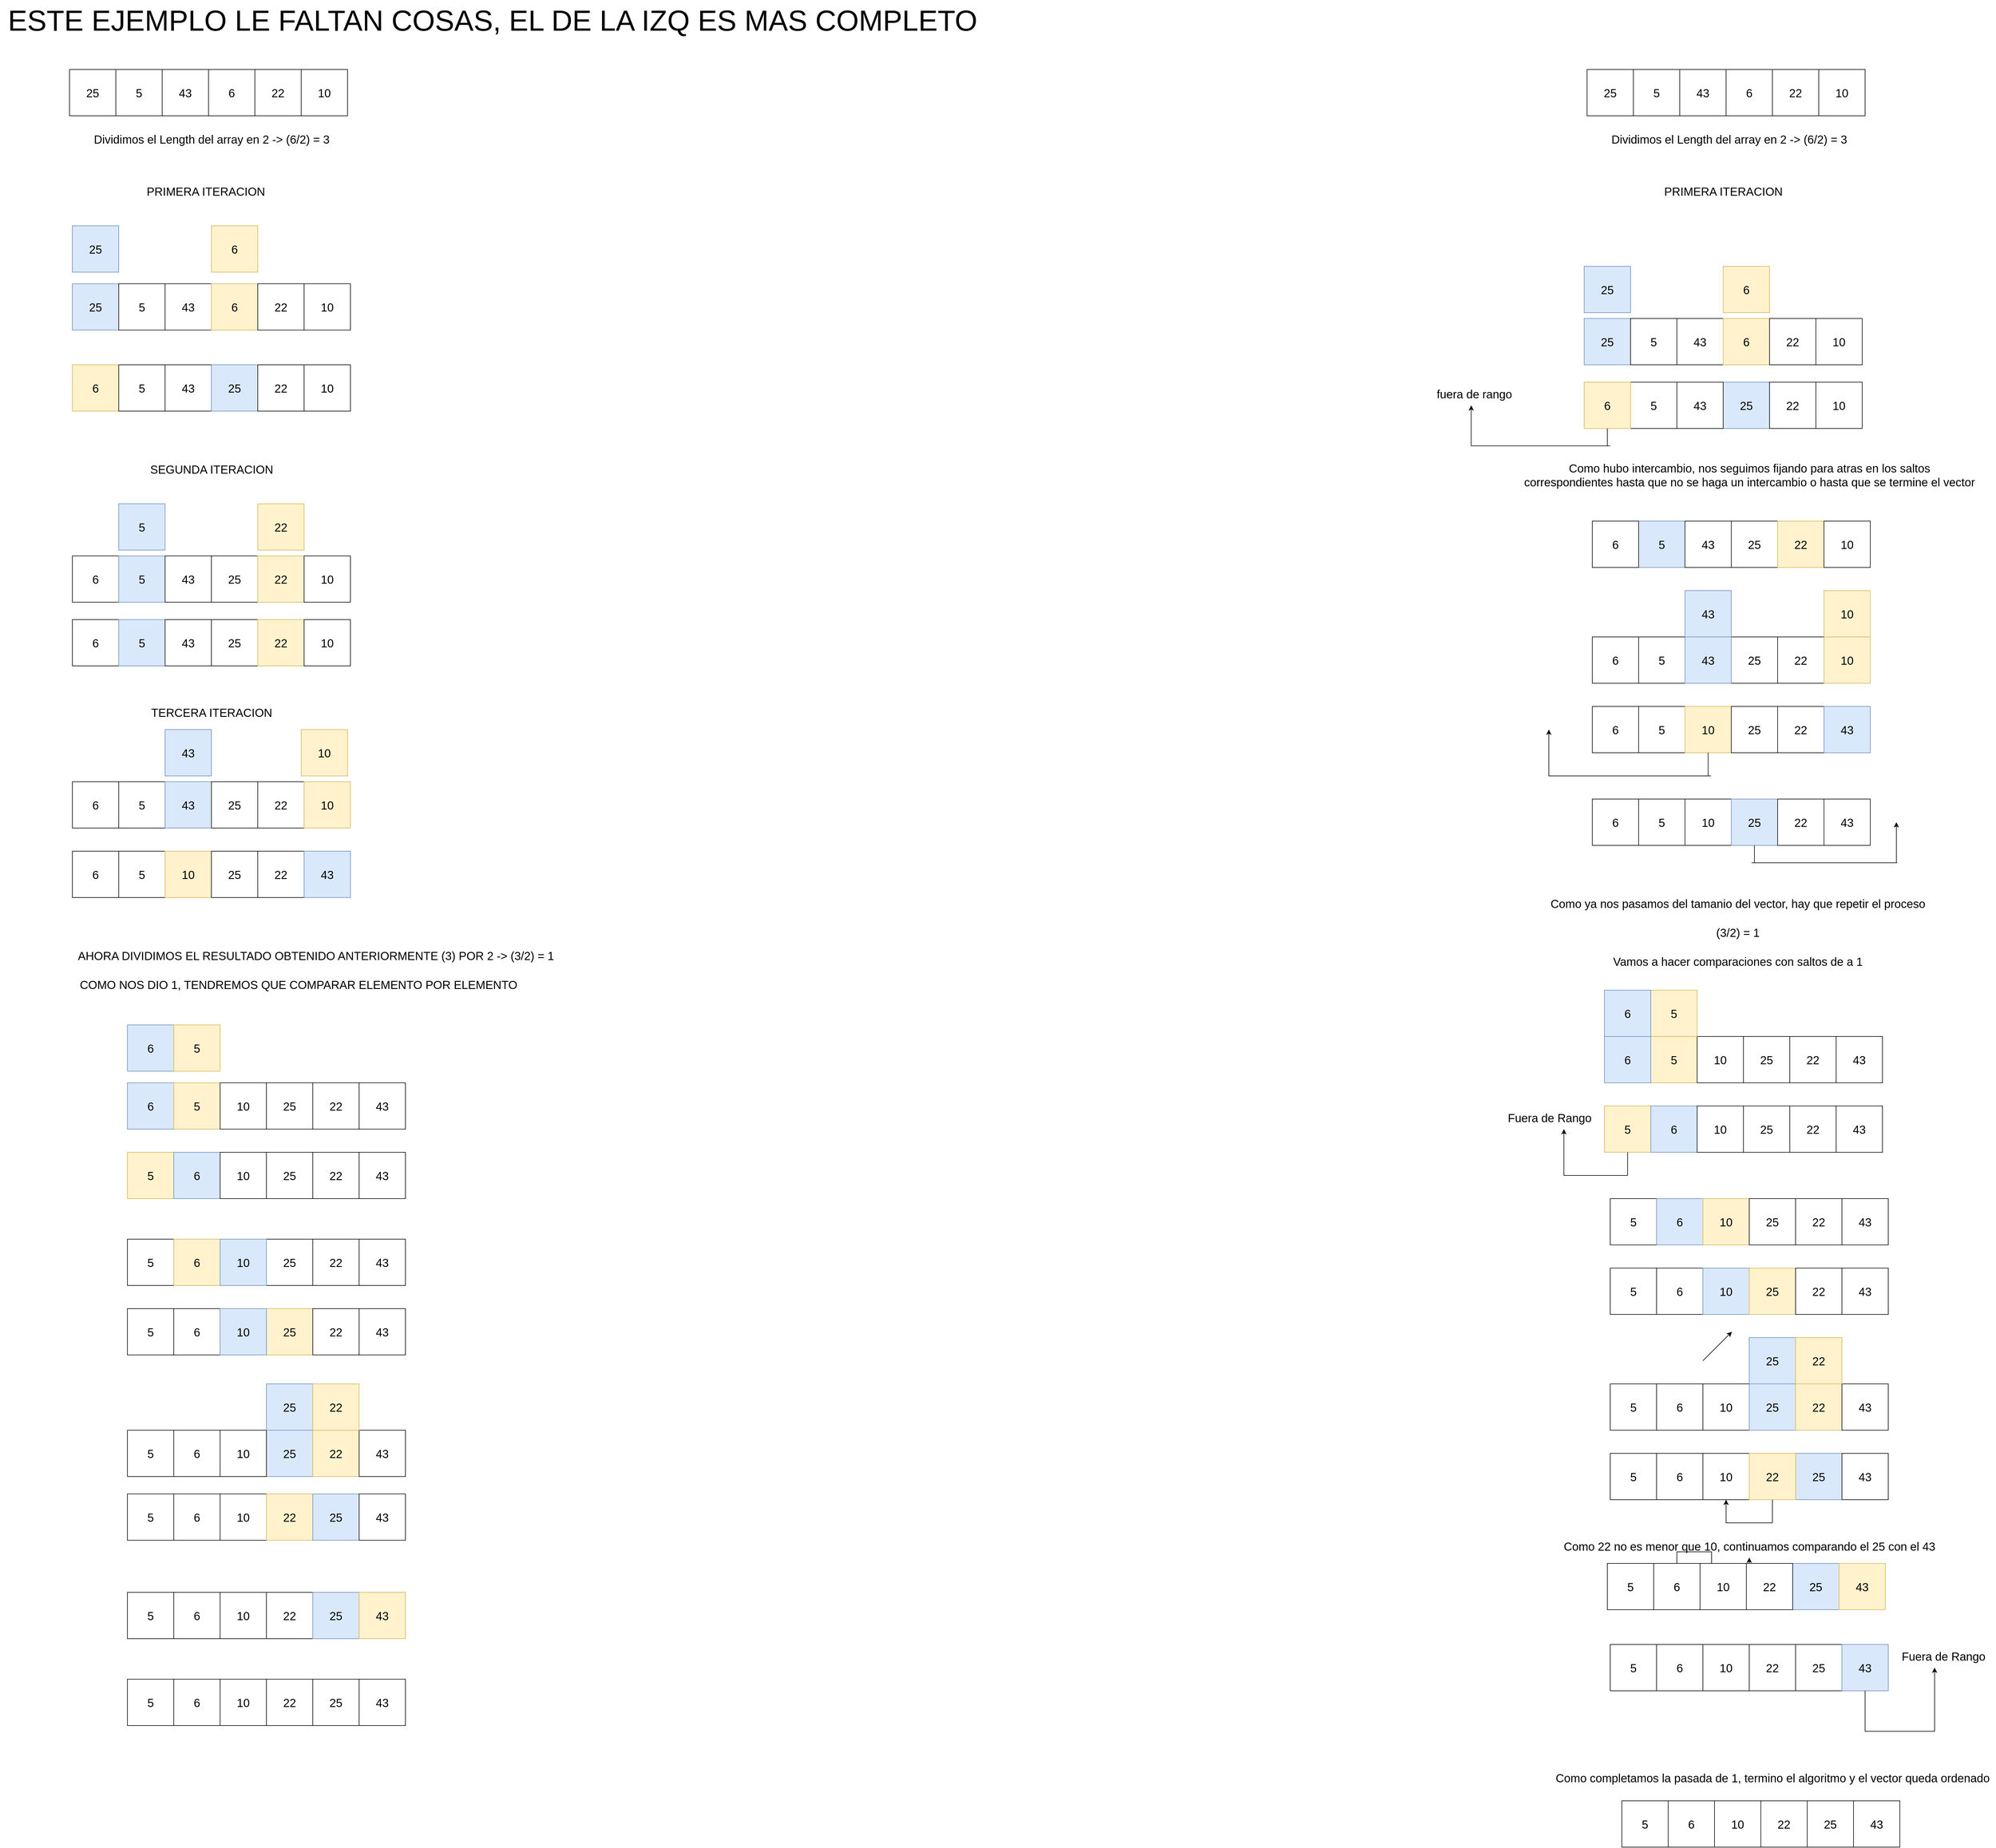 <mxfile version="20.3.0" type="device"><diagram id="vqXP52reYt4m45vTXJOj" name="Page-1"><mxGraphModel dx="6529" dy="3428" grid="1" gridSize="10" guides="1" tooltips="1" connect="1" arrows="1" fold="1" page="1" pageScale="1" pageWidth="4681" pageHeight="3300" math="0" shadow="0"><root><mxCell id="0"/><mxCell id="1" parent="0"/><mxCell id="ygh57OtqPalNeILyTKzs-2" value="&lt;font style=&quot;font-size: 20px;&quot;&gt;25&lt;/font&gt;" style="whiteSpace=wrap;html=1;aspect=fixed;" vertex="1" parent="1"><mxGeometry x="20" y="170" width="80" height="80" as="geometry"/></mxCell><mxCell id="ygh57OtqPalNeILyTKzs-3" value="&lt;font style=&quot;font-size: 20px;&quot;&gt;5&lt;/font&gt;" style="whiteSpace=wrap;html=1;aspect=fixed;" vertex="1" parent="1"><mxGeometry x="100" y="170" width="80" height="80" as="geometry"/></mxCell><mxCell id="ygh57OtqPalNeILyTKzs-4" value="&lt;font style=&quot;font-size: 20px;&quot;&gt;43&lt;/font&gt;" style="whiteSpace=wrap;html=1;aspect=fixed;" vertex="1" parent="1"><mxGeometry x="180" y="170" width="80" height="80" as="geometry"/></mxCell><mxCell id="ygh57OtqPalNeILyTKzs-5" value="&lt;font style=&quot;font-size: 20px;&quot;&gt;6&lt;/font&gt;" style="whiteSpace=wrap;html=1;aspect=fixed;" vertex="1" parent="1"><mxGeometry x="260" y="170" width="80" height="80" as="geometry"/></mxCell><mxCell id="ygh57OtqPalNeILyTKzs-6" value="&lt;font style=&quot;font-size: 20px;&quot;&gt;22&lt;/font&gt;" style="whiteSpace=wrap;html=1;aspect=fixed;" vertex="1" parent="1"><mxGeometry x="340" y="170" width="80" height="80" as="geometry"/></mxCell><mxCell id="ygh57OtqPalNeILyTKzs-7" value="&lt;font style=&quot;font-size: 20px;&quot;&gt;10&lt;/font&gt;" style="whiteSpace=wrap;html=1;aspect=fixed;" vertex="1" parent="1"><mxGeometry x="420" y="170" width="80" height="80" as="geometry"/></mxCell><mxCell id="ygh57OtqPalNeILyTKzs-8" value="Dividimos el Length del array en 2 -&amp;gt; (6/2) = 3" style="text;html=1;resizable=0;autosize=1;align=center;verticalAlign=middle;points=[];fillColor=none;strokeColor=none;rounded=0;fontSize=20;" vertex="1" parent="1"><mxGeometry x="50" y="270" width="430" height="40" as="geometry"/></mxCell><mxCell id="ygh57OtqPalNeILyTKzs-25" value="&lt;font style=&quot;font-size: 20px;&quot;&gt;25&lt;/font&gt;" style="whiteSpace=wrap;html=1;aspect=fixed;fillColor=#dae8fc;strokeColor=#6c8ebf;" vertex="1" parent="1"><mxGeometry x="25" y="540" width="80" height="80" as="geometry"/></mxCell><mxCell id="ygh57OtqPalNeILyTKzs-26" value="&lt;font style=&quot;font-size: 20px;&quot;&gt;5&lt;/font&gt;" style="whiteSpace=wrap;html=1;aspect=fixed;" vertex="1" parent="1"><mxGeometry x="105" y="540" width="80" height="80" as="geometry"/></mxCell><mxCell id="ygh57OtqPalNeILyTKzs-27" value="&lt;font style=&quot;font-size: 20px;&quot;&gt;43&lt;/font&gt;" style="whiteSpace=wrap;html=1;aspect=fixed;" vertex="1" parent="1"><mxGeometry x="185" y="540" width="80" height="80" as="geometry"/></mxCell><mxCell id="ygh57OtqPalNeILyTKzs-28" value="&lt;font style=&quot;font-size: 20px;&quot;&gt;6&lt;/font&gt;" style="whiteSpace=wrap;html=1;aspect=fixed;fillColor=#fff2cc;strokeColor=#d6b656;" vertex="1" parent="1"><mxGeometry x="265" y="540" width="80" height="80" as="geometry"/></mxCell><mxCell id="ygh57OtqPalNeILyTKzs-29" value="&lt;font style=&quot;font-size: 20px;&quot;&gt;22&lt;/font&gt;" style="whiteSpace=wrap;html=1;aspect=fixed;" vertex="1" parent="1"><mxGeometry x="345" y="540" width="80" height="80" as="geometry"/></mxCell><mxCell id="ygh57OtqPalNeILyTKzs-30" value="&lt;font style=&quot;font-size: 20px;&quot;&gt;10&lt;/font&gt;" style="whiteSpace=wrap;html=1;aspect=fixed;" vertex="1" parent="1"><mxGeometry x="425" y="540" width="80" height="80" as="geometry"/></mxCell><mxCell id="ygh57OtqPalNeILyTKzs-31" value="&lt;font style=&quot;font-size: 20px;&quot;&gt;25&lt;/font&gt;" style="whiteSpace=wrap;html=1;aspect=fixed;fillColor=#dae8fc;strokeColor=#6c8ebf;" vertex="1" parent="1"><mxGeometry x="25" y="440" width="80" height="80" as="geometry"/></mxCell><mxCell id="ygh57OtqPalNeILyTKzs-32" value="&lt;font style=&quot;font-size: 20px;&quot;&gt;6&lt;/font&gt;" style="whiteSpace=wrap;html=1;aspect=fixed;fillColor=#fff2cc;strokeColor=#d6b656;" vertex="1" parent="1"><mxGeometry x="265" y="440" width="80" height="80" as="geometry"/></mxCell><mxCell id="ygh57OtqPalNeILyTKzs-33" value="&lt;font style=&quot;font-size: 20px;&quot;&gt;6&lt;/font&gt;" style="whiteSpace=wrap;html=1;aspect=fixed;fillColor=#fff2cc;strokeColor=#d6b656;" vertex="1" parent="1"><mxGeometry x="25" y="680" width="80" height="80" as="geometry"/></mxCell><mxCell id="ygh57OtqPalNeILyTKzs-34" value="&lt;font style=&quot;font-size: 20px;&quot;&gt;5&lt;/font&gt;" style="whiteSpace=wrap;html=1;aspect=fixed;" vertex="1" parent="1"><mxGeometry x="105" y="680" width="80" height="80" as="geometry"/></mxCell><mxCell id="ygh57OtqPalNeILyTKzs-35" value="&lt;font style=&quot;font-size: 20px;&quot;&gt;43&lt;/font&gt;" style="whiteSpace=wrap;html=1;aspect=fixed;" vertex="1" parent="1"><mxGeometry x="185" y="680" width="80" height="80" as="geometry"/></mxCell><mxCell id="ygh57OtqPalNeILyTKzs-36" value="&lt;font style=&quot;font-size: 20px;&quot;&gt;25&lt;/font&gt;" style="whiteSpace=wrap;html=1;aspect=fixed;fillColor=#dae8fc;strokeColor=#6c8ebf;" vertex="1" parent="1"><mxGeometry x="265" y="680" width="80" height="80" as="geometry"/></mxCell><mxCell id="ygh57OtqPalNeILyTKzs-37" value="&lt;font style=&quot;font-size: 20px;&quot;&gt;22&lt;/font&gt;" style="whiteSpace=wrap;html=1;aspect=fixed;" vertex="1" parent="1"><mxGeometry x="345" y="680" width="80" height="80" as="geometry"/></mxCell><mxCell id="ygh57OtqPalNeILyTKzs-38" value="&lt;font style=&quot;font-size: 20px;&quot;&gt;10&lt;/font&gt;" style="whiteSpace=wrap;html=1;aspect=fixed;" vertex="1" parent="1"><mxGeometry x="425" y="680" width="80" height="80" as="geometry"/></mxCell><mxCell id="ygh57OtqPalNeILyTKzs-39" value="PRIMERA ITERACION" style="text;html=1;resizable=0;autosize=1;align=center;verticalAlign=middle;points=[];fillColor=none;strokeColor=none;rounded=0;fontSize=20;" vertex="1" parent="1"><mxGeometry x="140" y="360" width="230" height="40" as="geometry"/></mxCell><mxCell id="ygh57OtqPalNeILyTKzs-46" value="&lt;font style=&quot;font-size: 20px;&quot;&gt;6&lt;/font&gt;" style="whiteSpace=wrap;html=1;aspect=fixed;" vertex="1" parent="1"><mxGeometry x="25" y="1010" width="80" height="80" as="geometry"/></mxCell><mxCell id="ygh57OtqPalNeILyTKzs-47" value="&lt;font style=&quot;font-size: 20px;&quot;&gt;5&lt;/font&gt;" style="whiteSpace=wrap;html=1;aspect=fixed;fillColor=#dae8fc;strokeColor=#6c8ebf;" vertex="1" parent="1"><mxGeometry x="105" y="1010" width="80" height="80" as="geometry"/></mxCell><mxCell id="ygh57OtqPalNeILyTKzs-48" value="&lt;font style=&quot;font-size: 20px;&quot;&gt;43&lt;/font&gt;" style="whiteSpace=wrap;html=1;aspect=fixed;" vertex="1" parent="1"><mxGeometry x="185" y="1010" width="80" height="80" as="geometry"/></mxCell><mxCell id="ygh57OtqPalNeILyTKzs-49" value="&lt;font style=&quot;font-size: 20px;&quot;&gt;25&lt;/font&gt;" style="whiteSpace=wrap;html=1;aspect=fixed;" vertex="1" parent="1"><mxGeometry x="265" y="1010" width="80" height="80" as="geometry"/></mxCell><mxCell id="ygh57OtqPalNeILyTKzs-50" value="&lt;font style=&quot;font-size: 20px;&quot;&gt;22&lt;/font&gt;" style="whiteSpace=wrap;html=1;aspect=fixed;fillColor=#fff2cc;strokeColor=#d6b656;" vertex="1" parent="1"><mxGeometry x="345" y="1010" width="80" height="80" as="geometry"/></mxCell><mxCell id="ygh57OtqPalNeILyTKzs-51" value="&lt;font style=&quot;font-size: 20px;&quot;&gt;10&lt;/font&gt;" style="whiteSpace=wrap;html=1;aspect=fixed;" vertex="1" parent="1"><mxGeometry x="425" y="1010" width="80" height="80" as="geometry"/></mxCell><mxCell id="ygh57OtqPalNeILyTKzs-52" value="&lt;font style=&quot;font-size: 20px;&quot;&gt;5&lt;/font&gt;" style="whiteSpace=wrap;html=1;aspect=fixed;fillColor=#dae8fc;strokeColor=#6c8ebf;" vertex="1" parent="1"><mxGeometry x="105" y="920" width="80" height="80" as="geometry"/></mxCell><mxCell id="ygh57OtqPalNeILyTKzs-53" value="&lt;font style=&quot;font-size: 20px;&quot;&gt;22&lt;/font&gt;" style="whiteSpace=wrap;html=1;aspect=fixed;fillColor=#fff2cc;strokeColor=#d6b656;" vertex="1" parent="1"><mxGeometry x="345" y="920" width="80" height="80" as="geometry"/></mxCell><mxCell id="ygh57OtqPalNeILyTKzs-54" value="&lt;font style=&quot;font-size: 20px;&quot;&gt;6&lt;/font&gt;" style="whiteSpace=wrap;html=1;aspect=fixed;" vertex="1" parent="1"><mxGeometry x="25" y="1120" width="80" height="80" as="geometry"/></mxCell><mxCell id="ygh57OtqPalNeILyTKzs-55" value="&lt;font style=&quot;font-size: 20px;&quot;&gt;5&lt;/font&gt;" style="whiteSpace=wrap;html=1;aspect=fixed;fillColor=#dae8fc;strokeColor=#6c8ebf;" vertex="1" parent="1"><mxGeometry x="105" y="1120" width="80" height="80" as="geometry"/></mxCell><mxCell id="ygh57OtqPalNeILyTKzs-56" value="&lt;font style=&quot;font-size: 20px;&quot;&gt;43&lt;/font&gt;" style="whiteSpace=wrap;html=1;aspect=fixed;" vertex="1" parent="1"><mxGeometry x="185" y="1120" width="80" height="80" as="geometry"/></mxCell><mxCell id="ygh57OtqPalNeILyTKzs-57" value="&lt;font style=&quot;font-size: 20px;&quot;&gt;25&lt;/font&gt;" style="whiteSpace=wrap;html=1;aspect=fixed;" vertex="1" parent="1"><mxGeometry x="265" y="1120" width="80" height="80" as="geometry"/></mxCell><mxCell id="ygh57OtqPalNeILyTKzs-58" value="&lt;font style=&quot;font-size: 20px;&quot;&gt;22&lt;/font&gt;" style="whiteSpace=wrap;html=1;aspect=fixed;fillColor=#fff2cc;strokeColor=#d6b656;" vertex="1" parent="1"><mxGeometry x="345" y="1120" width="80" height="80" as="geometry"/></mxCell><mxCell id="ygh57OtqPalNeILyTKzs-59" value="&lt;font style=&quot;font-size: 20px;&quot;&gt;10&lt;/font&gt;" style="whiteSpace=wrap;html=1;aspect=fixed;" vertex="1" parent="1"><mxGeometry x="425" y="1120" width="80" height="80" as="geometry"/></mxCell><mxCell id="ygh57OtqPalNeILyTKzs-60" value="SEGUNDA ITERACION" style="text;html=1;resizable=0;autosize=1;align=center;verticalAlign=middle;points=[];fillColor=none;strokeColor=none;rounded=0;fontSize=20;" vertex="1" parent="1"><mxGeometry x="145" y="840" width="240" height="40" as="geometry"/></mxCell><mxCell id="ygh57OtqPalNeILyTKzs-61" value="&lt;font style=&quot;font-size: 20px;&quot;&gt;6&lt;/font&gt;" style="whiteSpace=wrap;html=1;aspect=fixed;" vertex="1" parent="1"><mxGeometry x="25" y="1400" width="80" height="80" as="geometry"/></mxCell><mxCell id="ygh57OtqPalNeILyTKzs-62" value="&lt;font style=&quot;font-size: 20px;&quot;&gt;5&lt;/font&gt;" style="whiteSpace=wrap;html=1;aspect=fixed;" vertex="1" parent="1"><mxGeometry x="105" y="1400" width="80" height="80" as="geometry"/></mxCell><mxCell id="ygh57OtqPalNeILyTKzs-63" value="&lt;font style=&quot;font-size: 20px;&quot;&gt;43&lt;/font&gt;" style="whiteSpace=wrap;html=1;aspect=fixed;fillColor=#dae8fc;strokeColor=#6c8ebf;" vertex="1" parent="1"><mxGeometry x="185" y="1400" width="80" height="80" as="geometry"/></mxCell><mxCell id="ygh57OtqPalNeILyTKzs-64" value="&lt;font style=&quot;font-size: 20px;&quot;&gt;25&lt;/font&gt;" style="whiteSpace=wrap;html=1;aspect=fixed;" vertex="1" parent="1"><mxGeometry x="265" y="1400" width="80" height="80" as="geometry"/></mxCell><mxCell id="ygh57OtqPalNeILyTKzs-65" value="&lt;font style=&quot;font-size: 20px;&quot;&gt;22&lt;/font&gt;" style="whiteSpace=wrap;html=1;aspect=fixed;" vertex="1" parent="1"><mxGeometry x="345" y="1400" width="80" height="80" as="geometry"/></mxCell><mxCell id="ygh57OtqPalNeILyTKzs-66" value="&lt;font style=&quot;font-size: 20px;&quot;&gt;10&lt;/font&gt;" style="whiteSpace=wrap;html=1;aspect=fixed;fillColor=#fff2cc;strokeColor=#d6b656;" vertex="1" parent="1"><mxGeometry x="425" y="1400" width="80" height="80" as="geometry"/></mxCell><mxCell id="ygh57OtqPalNeILyTKzs-67" value="TERCERA ITERACION" style="text;html=1;resizable=0;autosize=1;align=center;verticalAlign=middle;points=[];fillColor=none;strokeColor=none;rounded=0;fontSize=20;" vertex="1" parent="1"><mxGeometry x="150" y="1260" width="230" height="40" as="geometry"/></mxCell><mxCell id="ygh57OtqPalNeILyTKzs-68" value="&lt;font style=&quot;font-size: 20px;&quot;&gt;43&lt;/font&gt;" style="whiteSpace=wrap;html=1;aspect=fixed;fillColor=#dae8fc;strokeColor=#6c8ebf;" vertex="1" parent="1"><mxGeometry x="185" y="1310" width="80" height="80" as="geometry"/></mxCell><mxCell id="ygh57OtqPalNeILyTKzs-70" value="&lt;font style=&quot;font-size: 20px;&quot;&gt;10&lt;/font&gt;" style="whiteSpace=wrap;html=1;aspect=fixed;fillColor=#fff2cc;strokeColor=#d6b656;" vertex="1" parent="1"><mxGeometry x="420" y="1310" width="80" height="80" as="geometry"/></mxCell><mxCell id="ygh57OtqPalNeILyTKzs-71" value="&lt;font style=&quot;font-size: 20px;&quot;&gt;6&lt;/font&gt;" style="whiteSpace=wrap;html=1;aspect=fixed;" vertex="1" parent="1"><mxGeometry x="25" y="1520" width="80" height="80" as="geometry"/></mxCell><mxCell id="ygh57OtqPalNeILyTKzs-72" value="&lt;font style=&quot;font-size: 20px;&quot;&gt;5&lt;/font&gt;" style="whiteSpace=wrap;html=1;aspect=fixed;" vertex="1" parent="1"><mxGeometry x="105" y="1520" width="80" height="80" as="geometry"/></mxCell><mxCell id="ygh57OtqPalNeILyTKzs-73" value="&lt;font style=&quot;font-size: 20px;&quot;&gt;10&lt;/font&gt;" style="whiteSpace=wrap;html=1;aspect=fixed;fillColor=#fff2cc;strokeColor=#d6b656;" vertex="1" parent="1"><mxGeometry x="185" y="1520" width="80" height="80" as="geometry"/></mxCell><mxCell id="ygh57OtqPalNeILyTKzs-74" value="&lt;font style=&quot;font-size: 20px;&quot;&gt;25&lt;/font&gt;" style="whiteSpace=wrap;html=1;aspect=fixed;" vertex="1" parent="1"><mxGeometry x="265" y="1520" width="80" height="80" as="geometry"/></mxCell><mxCell id="ygh57OtqPalNeILyTKzs-75" value="&lt;font style=&quot;font-size: 20px;&quot;&gt;22&lt;/font&gt;" style="whiteSpace=wrap;html=1;aspect=fixed;" vertex="1" parent="1"><mxGeometry x="345" y="1520" width="80" height="80" as="geometry"/></mxCell><mxCell id="ygh57OtqPalNeILyTKzs-76" value="&lt;font style=&quot;font-size: 20px;&quot;&gt;43&lt;/font&gt;" style="whiteSpace=wrap;html=1;aspect=fixed;fillColor=#dae8fc;strokeColor=#6c8ebf;" vertex="1" parent="1"><mxGeometry x="425" y="1520" width="80" height="80" as="geometry"/></mxCell><mxCell id="ygh57OtqPalNeILyTKzs-92" value="AHORA DIVIDIMOS EL RESULTADO OBTENIDO ANTERIORMENTE (3) POR 2 -&amp;gt; (3/2) = 1" style="text;html=1;resizable=0;autosize=1;align=center;verticalAlign=middle;points=[];fillColor=none;strokeColor=none;rounded=0;fontSize=20;" vertex="1" parent="1"><mxGeometry x="20" y="1680" width="850" height="40" as="geometry"/></mxCell><mxCell id="ygh57OtqPalNeILyTKzs-93" value="&lt;font style=&quot;font-size: 20px;&quot;&gt;6&lt;/font&gt;" style="whiteSpace=wrap;html=1;aspect=fixed;fillColor=#dae8fc;strokeColor=#6c8ebf;" vertex="1" parent="1"><mxGeometry x="120" y="1920" width="80" height="80" as="geometry"/></mxCell><mxCell id="ygh57OtqPalNeILyTKzs-94" value="&lt;font style=&quot;font-size: 20px;&quot;&gt;5&lt;/font&gt;" style="whiteSpace=wrap;html=1;aspect=fixed;fillColor=#fff2cc;strokeColor=#d6b656;" vertex="1" parent="1"><mxGeometry x="200" y="1920" width="80" height="80" as="geometry"/></mxCell><mxCell id="ygh57OtqPalNeILyTKzs-95" value="&lt;font style=&quot;font-size: 20px;&quot;&gt;10&lt;/font&gt;" style="whiteSpace=wrap;html=1;aspect=fixed;" vertex="1" parent="1"><mxGeometry x="280" y="1920" width="80" height="80" as="geometry"/></mxCell><mxCell id="ygh57OtqPalNeILyTKzs-96" value="&lt;font style=&quot;font-size: 20px;&quot;&gt;25&lt;/font&gt;" style="whiteSpace=wrap;html=1;aspect=fixed;" vertex="1" parent="1"><mxGeometry x="360" y="1920" width="80" height="80" as="geometry"/></mxCell><mxCell id="ygh57OtqPalNeILyTKzs-97" value="&lt;font style=&quot;font-size: 20px;&quot;&gt;22&lt;/font&gt;" style="whiteSpace=wrap;html=1;aspect=fixed;" vertex="1" parent="1"><mxGeometry x="440" y="1920" width="80" height="80" as="geometry"/></mxCell><mxCell id="ygh57OtqPalNeILyTKzs-98" value="&lt;font style=&quot;font-size: 20px;&quot;&gt;43&lt;/font&gt;" style="whiteSpace=wrap;html=1;aspect=fixed;" vertex="1" parent="1"><mxGeometry x="520" y="1920" width="80" height="80" as="geometry"/></mxCell><mxCell id="ygh57OtqPalNeILyTKzs-101" value="COMO NOS DIO 1, TENDREMOS QUE COMPARAR ELEMENTO POR ELEMENTO" style="text;html=1;resizable=0;autosize=1;align=center;verticalAlign=middle;points=[];fillColor=none;strokeColor=none;rounded=0;fontSize=20;" vertex="1" parent="1"><mxGeometry x="25" y="1730" width="780" height="40" as="geometry"/></mxCell><mxCell id="ygh57OtqPalNeILyTKzs-102" value="&lt;font style=&quot;font-size: 20px;&quot;&gt;6&lt;/font&gt;" style="whiteSpace=wrap;html=1;aspect=fixed;fillColor=#dae8fc;strokeColor=#6c8ebf;" vertex="1" parent="1"><mxGeometry x="120" y="1820" width="80" height="80" as="geometry"/></mxCell><mxCell id="ygh57OtqPalNeILyTKzs-103" value="&lt;font style=&quot;font-size: 20px;&quot;&gt;5&lt;/font&gt;" style="whiteSpace=wrap;html=1;aspect=fixed;fillColor=#fff2cc;strokeColor=#d6b656;" vertex="1" parent="1"><mxGeometry x="200" y="1820" width="80" height="80" as="geometry"/></mxCell><mxCell id="ygh57OtqPalNeILyTKzs-104" value="&lt;font style=&quot;font-size: 20px;&quot;&gt;5&lt;/font&gt;" style="whiteSpace=wrap;html=1;aspect=fixed;fillColor=#fff2cc;strokeColor=#d6b656;" vertex="1" parent="1"><mxGeometry x="120" y="2040" width="80" height="80" as="geometry"/></mxCell><mxCell id="ygh57OtqPalNeILyTKzs-105" value="&lt;font style=&quot;font-size: 20px;&quot;&gt;6&lt;/font&gt;" style="whiteSpace=wrap;html=1;aspect=fixed;fillColor=#dae8fc;strokeColor=#6c8ebf;" vertex="1" parent="1"><mxGeometry x="200" y="2040" width="80" height="80" as="geometry"/></mxCell><mxCell id="ygh57OtqPalNeILyTKzs-106" value="&lt;font style=&quot;font-size: 20px;&quot;&gt;25&lt;/font&gt;" style="whiteSpace=wrap;html=1;aspect=fixed;" vertex="1" parent="1"><mxGeometry x="360" y="2040" width="80" height="80" as="geometry"/></mxCell><mxCell id="ygh57OtqPalNeILyTKzs-107" value="&lt;font style=&quot;font-size: 20px;&quot;&gt;22&lt;/font&gt;" style="whiteSpace=wrap;html=1;aspect=fixed;" vertex="1" parent="1"><mxGeometry x="440" y="2040" width="80" height="80" as="geometry"/></mxCell><mxCell id="ygh57OtqPalNeILyTKzs-108" value="&lt;font style=&quot;font-size: 20px;&quot;&gt;43&lt;/font&gt;" style="whiteSpace=wrap;html=1;aspect=fixed;" vertex="1" parent="1"><mxGeometry x="520" y="2040" width="80" height="80" as="geometry"/></mxCell><mxCell id="ygh57OtqPalNeILyTKzs-109" value="&lt;font style=&quot;font-size: 20px;&quot;&gt;10&lt;/font&gt;" style="whiteSpace=wrap;html=1;aspect=fixed;" vertex="1" parent="1"><mxGeometry x="280" y="2040" width="80" height="80" as="geometry"/></mxCell><mxCell id="ygh57OtqPalNeILyTKzs-110" value="&lt;font style=&quot;font-size: 20px;&quot;&gt;5&lt;/font&gt;" style="whiteSpace=wrap;html=1;aspect=fixed;" vertex="1" parent="1"><mxGeometry x="120" y="2190" width="80" height="80" as="geometry"/></mxCell><mxCell id="ygh57OtqPalNeILyTKzs-111" value="&lt;font style=&quot;font-size: 20px;&quot;&gt;6&lt;/font&gt;" style="whiteSpace=wrap;html=1;aspect=fixed;fillColor=#fff2cc;strokeColor=#d6b656;" vertex="1" parent="1"><mxGeometry x="200" y="2190" width="80" height="80" as="geometry"/></mxCell><mxCell id="ygh57OtqPalNeILyTKzs-112" value="&lt;font style=&quot;font-size: 20px;&quot;&gt;25&lt;/font&gt;" style="whiteSpace=wrap;html=1;aspect=fixed;" vertex="1" parent="1"><mxGeometry x="360" y="2190" width="80" height="80" as="geometry"/></mxCell><mxCell id="ygh57OtqPalNeILyTKzs-113" value="&lt;font style=&quot;font-size: 20px;&quot;&gt;22&lt;/font&gt;" style="whiteSpace=wrap;html=1;aspect=fixed;" vertex="1" parent="1"><mxGeometry x="440" y="2190" width="80" height="80" as="geometry"/></mxCell><mxCell id="ygh57OtqPalNeILyTKzs-114" value="&lt;font style=&quot;font-size: 20px;&quot;&gt;43&lt;/font&gt;" style="whiteSpace=wrap;html=1;aspect=fixed;" vertex="1" parent="1"><mxGeometry x="520" y="2190" width="80" height="80" as="geometry"/></mxCell><mxCell id="ygh57OtqPalNeILyTKzs-115" value="&lt;font style=&quot;font-size: 20px;&quot;&gt;10&lt;/font&gt;" style="whiteSpace=wrap;html=1;aspect=fixed;fillColor=#dae8fc;strokeColor=#6c8ebf;" vertex="1" parent="1"><mxGeometry x="280" y="2190" width="80" height="80" as="geometry"/></mxCell><mxCell id="ygh57OtqPalNeILyTKzs-128" value="&lt;font style=&quot;font-size: 20px;&quot;&gt;5&lt;/font&gt;" style="whiteSpace=wrap;html=1;aspect=fixed;" vertex="1" parent="1"><mxGeometry x="120" y="2310" width="80" height="80" as="geometry"/></mxCell><mxCell id="ygh57OtqPalNeILyTKzs-129" value="&lt;font style=&quot;font-size: 20px;&quot;&gt;6&lt;/font&gt;" style="whiteSpace=wrap;html=1;aspect=fixed;" vertex="1" parent="1"><mxGeometry x="200" y="2310" width="80" height="80" as="geometry"/></mxCell><mxCell id="ygh57OtqPalNeILyTKzs-130" value="&lt;font style=&quot;font-size: 20px;&quot;&gt;25&lt;/font&gt;" style="whiteSpace=wrap;html=1;aspect=fixed;fillColor=#fff2cc;strokeColor=#d6b656;" vertex="1" parent="1"><mxGeometry x="360" y="2310" width="80" height="80" as="geometry"/></mxCell><mxCell id="ygh57OtqPalNeILyTKzs-131" value="&lt;font style=&quot;font-size: 20px;&quot;&gt;22&lt;/font&gt;" style="whiteSpace=wrap;html=1;aspect=fixed;" vertex="1" parent="1"><mxGeometry x="440" y="2310" width="80" height="80" as="geometry"/></mxCell><mxCell id="ygh57OtqPalNeILyTKzs-132" value="&lt;font style=&quot;font-size: 20px;&quot;&gt;43&lt;/font&gt;" style="whiteSpace=wrap;html=1;aspect=fixed;" vertex="1" parent="1"><mxGeometry x="520" y="2310" width="80" height="80" as="geometry"/></mxCell><mxCell id="ygh57OtqPalNeILyTKzs-133" value="&lt;font style=&quot;font-size: 20px;&quot;&gt;10&lt;/font&gt;" style="whiteSpace=wrap;html=1;aspect=fixed;fillColor=#dae8fc;strokeColor=#6c8ebf;" vertex="1" parent="1"><mxGeometry x="280" y="2310" width="80" height="80" as="geometry"/></mxCell><mxCell id="ygh57OtqPalNeILyTKzs-144" value="&lt;font style=&quot;font-size: 20px;&quot;&gt;5&lt;/font&gt;" style="whiteSpace=wrap;html=1;aspect=fixed;" vertex="1" parent="1"><mxGeometry x="120" y="2520" width="80" height="80" as="geometry"/></mxCell><mxCell id="ygh57OtqPalNeILyTKzs-145" value="&lt;font style=&quot;font-size: 20px;&quot;&gt;6&lt;/font&gt;" style="whiteSpace=wrap;html=1;aspect=fixed;" vertex="1" parent="1"><mxGeometry x="200" y="2520" width="80" height="80" as="geometry"/></mxCell><mxCell id="ygh57OtqPalNeILyTKzs-146" value="&lt;font style=&quot;font-size: 20px;&quot;&gt;25&lt;/font&gt;" style="whiteSpace=wrap;html=1;aspect=fixed;fillColor=#dae8fc;strokeColor=#6c8ebf;" vertex="1" parent="1"><mxGeometry x="360" y="2520" width="80" height="80" as="geometry"/></mxCell><mxCell id="ygh57OtqPalNeILyTKzs-147" value="&lt;font style=&quot;font-size: 20px;&quot;&gt;22&lt;/font&gt;" style="whiteSpace=wrap;html=1;aspect=fixed;fillColor=#fff2cc;strokeColor=#d6b656;" vertex="1" parent="1"><mxGeometry x="440" y="2520" width="80" height="80" as="geometry"/></mxCell><mxCell id="ygh57OtqPalNeILyTKzs-148" value="&lt;font style=&quot;font-size: 20px;&quot;&gt;43&lt;/font&gt;" style="whiteSpace=wrap;html=1;aspect=fixed;" vertex="1" parent="1"><mxGeometry x="520" y="2520" width="80" height="80" as="geometry"/></mxCell><mxCell id="ygh57OtqPalNeILyTKzs-149" value="&lt;font style=&quot;font-size: 20px;&quot;&gt;10&lt;/font&gt;" style="whiteSpace=wrap;html=1;aspect=fixed;" vertex="1" parent="1"><mxGeometry x="280" y="2520" width="80" height="80" as="geometry"/></mxCell><mxCell id="ygh57OtqPalNeILyTKzs-150" value="&lt;font style=&quot;font-size: 20px;&quot;&gt;25&lt;/font&gt;" style="whiteSpace=wrap;html=1;aspect=fixed;fillColor=#dae8fc;strokeColor=#6c8ebf;" vertex="1" parent="1"><mxGeometry x="360" y="2440" width="80" height="80" as="geometry"/></mxCell><mxCell id="ygh57OtqPalNeILyTKzs-151" value="&lt;font style=&quot;font-size: 20px;&quot;&gt;22&lt;/font&gt;" style="whiteSpace=wrap;html=1;aspect=fixed;fillColor=#fff2cc;strokeColor=#d6b656;" vertex="1" parent="1"><mxGeometry x="440" y="2440" width="80" height="80" as="geometry"/></mxCell><mxCell id="ygh57OtqPalNeILyTKzs-152" value="&lt;font style=&quot;font-size: 20px;&quot;&gt;5&lt;/font&gt;" style="whiteSpace=wrap;html=1;aspect=fixed;" vertex="1" parent="1"><mxGeometry x="120" y="2800" width="80" height="80" as="geometry"/></mxCell><mxCell id="ygh57OtqPalNeILyTKzs-153" value="&lt;font style=&quot;font-size: 20px;&quot;&gt;6&lt;/font&gt;" style="whiteSpace=wrap;html=1;aspect=fixed;" vertex="1" parent="1"><mxGeometry x="200" y="2800" width="80" height="80" as="geometry"/></mxCell><mxCell id="ygh57OtqPalNeILyTKzs-154" value="&lt;font style=&quot;font-size: 20px;&quot;&gt;10&lt;/font&gt;" style="whiteSpace=wrap;html=1;aspect=fixed;" vertex="1" parent="1"><mxGeometry x="280" y="2800" width="80" height="80" as="geometry"/></mxCell><mxCell id="ygh57OtqPalNeILyTKzs-155" value="&lt;font style=&quot;font-size: 20px;&quot;&gt;22&lt;/font&gt;" style="whiteSpace=wrap;html=1;aspect=fixed;" vertex="1" parent="1"><mxGeometry x="360" y="2800" width="80" height="80" as="geometry"/></mxCell><mxCell id="ygh57OtqPalNeILyTKzs-156" value="&lt;font style=&quot;font-size: 20px;&quot;&gt;25&lt;/font&gt;" style="whiteSpace=wrap;html=1;aspect=fixed;fillColor=#dae8fc;strokeColor=#6c8ebf;" vertex="1" parent="1"><mxGeometry x="440" y="2800" width="80" height="80" as="geometry"/></mxCell><mxCell id="ygh57OtqPalNeILyTKzs-157" value="&lt;font style=&quot;font-size: 20px;&quot;&gt;43&lt;/font&gt;" style="whiteSpace=wrap;html=1;aspect=fixed;fillColor=#fff2cc;strokeColor=#d6b656;" vertex="1" parent="1"><mxGeometry x="520" y="2800" width="80" height="80" as="geometry"/></mxCell><mxCell id="ygh57OtqPalNeILyTKzs-158" value="&lt;font style=&quot;font-size: 20px;&quot;&gt;5&lt;/font&gt;" style="whiteSpace=wrap;html=1;aspect=fixed;" vertex="1" parent="1"><mxGeometry x="120" y="2630" width="80" height="80" as="geometry"/></mxCell><mxCell id="ygh57OtqPalNeILyTKzs-159" value="&lt;font style=&quot;font-size: 20px;&quot;&gt;6&lt;/font&gt;" style="whiteSpace=wrap;html=1;aspect=fixed;" vertex="1" parent="1"><mxGeometry x="200" y="2630" width="80" height="80" as="geometry"/></mxCell><mxCell id="ygh57OtqPalNeILyTKzs-160" value="&lt;font style=&quot;font-size: 20px;&quot;&gt;10&lt;/font&gt;" style="whiteSpace=wrap;html=1;aspect=fixed;" vertex="1" parent="1"><mxGeometry x="280" y="2630" width="80" height="80" as="geometry"/></mxCell><mxCell id="ygh57OtqPalNeILyTKzs-161" value="&lt;font style=&quot;font-size: 20px;&quot;&gt;22&lt;/font&gt;" style="whiteSpace=wrap;html=1;aspect=fixed;fillColor=#fff2cc;strokeColor=#d6b656;" vertex="1" parent="1"><mxGeometry x="360" y="2630" width="80" height="80" as="geometry"/></mxCell><mxCell id="ygh57OtqPalNeILyTKzs-162" value="&lt;font style=&quot;font-size: 20px;&quot;&gt;25&lt;/font&gt;" style="whiteSpace=wrap;html=1;aspect=fixed;fillColor=#dae8fc;strokeColor=#6c8ebf;" vertex="1" parent="1"><mxGeometry x="440" y="2630" width="80" height="80" as="geometry"/></mxCell><mxCell id="ygh57OtqPalNeILyTKzs-163" value="&lt;font style=&quot;font-size: 20px;&quot;&gt;43&lt;/font&gt;" style="whiteSpace=wrap;html=1;aspect=fixed;" vertex="1" parent="1"><mxGeometry x="520" y="2630" width="80" height="80" as="geometry"/></mxCell><mxCell id="ygh57OtqPalNeILyTKzs-164" value="&lt;font style=&quot;font-size: 20px;&quot;&gt;5&lt;/font&gt;" style="whiteSpace=wrap;html=1;aspect=fixed;" vertex="1" parent="1"><mxGeometry x="120" y="2950" width="80" height="80" as="geometry"/></mxCell><mxCell id="ygh57OtqPalNeILyTKzs-165" value="&lt;font style=&quot;font-size: 20px;&quot;&gt;6&lt;/font&gt;" style="whiteSpace=wrap;html=1;aspect=fixed;" vertex="1" parent="1"><mxGeometry x="200" y="2950" width="80" height="80" as="geometry"/></mxCell><mxCell id="ygh57OtqPalNeILyTKzs-166" value="&lt;font style=&quot;font-size: 20px;&quot;&gt;10&lt;/font&gt;" style="whiteSpace=wrap;html=1;aspect=fixed;" vertex="1" parent="1"><mxGeometry x="280" y="2950" width="80" height="80" as="geometry"/></mxCell><mxCell id="ygh57OtqPalNeILyTKzs-167" value="&lt;font style=&quot;font-size: 20px;&quot;&gt;22&lt;/font&gt;" style="whiteSpace=wrap;html=1;aspect=fixed;" vertex="1" parent="1"><mxGeometry x="360" y="2950" width="80" height="80" as="geometry"/></mxCell><mxCell id="ygh57OtqPalNeILyTKzs-168" value="&lt;font style=&quot;font-size: 20px;&quot;&gt;25&lt;/font&gt;" style="whiteSpace=wrap;html=1;aspect=fixed;" vertex="1" parent="1"><mxGeometry x="440" y="2950" width="80" height="80" as="geometry"/></mxCell><mxCell id="ygh57OtqPalNeILyTKzs-169" value="&lt;font style=&quot;font-size: 20px;&quot;&gt;43&lt;/font&gt;" style="whiteSpace=wrap;html=1;aspect=fixed;" vertex="1" parent="1"><mxGeometry x="520" y="2950" width="80" height="80" as="geometry"/></mxCell><mxCell id="ygh57OtqPalNeILyTKzs-170" value="&lt;font style=&quot;font-size: 20px;&quot;&gt;25&lt;/font&gt;" style="whiteSpace=wrap;html=1;aspect=fixed;" vertex="1" parent="1"><mxGeometry x="2640" y="170" width="80" height="80" as="geometry"/></mxCell><mxCell id="ygh57OtqPalNeILyTKzs-171" value="&lt;font style=&quot;font-size: 20px;&quot;&gt;5&lt;/font&gt;" style="whiteSpace=wrap;html=1;aspect=fixed;" vertex="1" parent="1"><mxGeometry x="2720" y="170" width="80" height="80" as="geometry"/></mxCell><mxCell id="ygh57OtqPalNeILyTKzs-172" value="&lt;font style=&quot;font-size: 20px;&quot;&gt;43&lt;/font&gt;" style="whiteSpace=wrap;html=1;aspect=fixed;" vertex="1" parent="1"><mxGeometry x="2800" y="170" width="80" height="80" as="geometry"/></mxCell><mxCell id="ygh57OtqPalNeILyTKzs-173" value="&lt;font style=&quot;font-size: 20px;&quot;&gt;6&lt;/font&gt;" style="whiteSpace=wrap;html=1;aspect=fixed;" vertex="1" parent="1"><mxGeometry x="2880" y="170" width="80" height="80" as="geometry"/></mxCell><mxCell id="ygh57OtqPalNeILyTKzs-174" value="&lt;font style=&quot;font-size: 20px;&quot;&gt;22&lt;/font&gt;" style="whiteSpace=wrap;html=1;aspect=fixed;" vertex="1" parent="1"><mxGeometry x="2960" y="170" width="80" height="80" as="geometry"/></mxCell><mxCell id="ygh57OtqPalNeILyTKzs-175" value="&lt;font style=&quot;font-size: 20px;&quot;&gt;10&lt;/font&gt;" style="whiteSpace=wrap;html=1;aspect=fixed;" vertex="1" parent="1"><mxGeometry x="3040" y="170" width="80" height="80" as="geometry"/></mxCell><mxCell id="ygh57OtqPalNeILyTKzs-176" value="Dividimos el Length del array en 2 -&amp;gt; (6/2) = 3" style="text;html=1;resizable=0;autosize=1;align=center;verticalAlign=middle;points=[];fillColor=none;strokeColor=none;rounded=0;fontSize=20;" vertex="1" parent="1"><mxGeometry x="2670" y="270" width="430" height="40" as="geometry"/></mxCell><mxCell id="ygh57OtqPalNeILyTKzs-177" value="PRIMERA ITERACION" style="text;html=1;resizable=0;autosize=1;align=center;verticalAlign=middle;points=[];fillColor=none;strokeColor=none;rounded=0;fontSize=20;" vertex="1" parent="1"><mxGeometry x="2760" y="360" width="230" height="40" as="geometry"/></mxCell><mxCell id="ygh57OtqPalNeILyTKzs-178" value="&lt;font style=&quot;font-size: 20px;&quot;&gt;25&lt;/font&gt;" style="whiteSpace=wrap;html=1;aspect=fixed;fillColor=#dae8fc;strokeColor=#6c8ebf;" vertex="1" parent="1"><mxGeometry x="2635" y="600" width="80" height="80" as="geometry"/></mxCell><mxCell id="ygh57OtqPalNeILyTKzs-179" value="&lt;font style=&quot;font-size: 20px;&quot;&gt;5&lt;/font&gt;" style="whiteSpace=wrap;html=1;aspect=fixed;" vertex="1" parent="1"><mxGeometry x="2715" y="600" width="80" height="80" as="geometry"/></mxCell><mxCell id="ygh57OtqPalNeILyTKzs-180" value="&lt;font style=&quot;font-size: 20px;&quot;&gt;43&lt;/font&gt;" style="whiteSpace=wrap;html=1;aspect=fixed;" vertex="1" parent="1"><mxGeometry x="2795" y="600" width="80" height="80" as="geometry"/></mxCell><mxCell id="ygh57OtqPalNeILyTKzs-181" value="&lt;font style=&quot;font-size: 20px;&quot;&gt;6&lt;/font&gt;" style="whiteSpace=wrap;html=1;aspect=fixed;fillColor=#fff2cc;strokeColor=#d6b656;" vertex="1" parent="1"><mxGeometry x="2875" y="600" width="80" height="80" as="geometry"/></mxCell><mxCell id="ygh57OtqPalNeILyTKzs-182" value="&lt;font style=&quot;font-size: 20px;&quot;&gt;22&lt;/font&gt;" style="whiteSpace=wrap;html=1;aspect=fixed;" vertex="1" parent="1"><mxGeometry x="2955" y="600" width="80" height="80" as="geometry"/></mxCell><mxCell id="ygh57OtqPalNeILyTKzs-183" value="&lt;font style=&quot;font-size: 20px;&quot;&gt;10&lt;/font&gt;" style="whiteSpace=wrap;html=1;aspect=fixed;" vertex="1" parent="1"><mxGeometry x="3035" y="600" width="80" height="80" as="geometry"/></mxCell><mxCell id="ygh57OtqPalNeILyTKzs-184" value="&lt;font style=&quot;font-size: 20px;&quot;&gt;25&lt;/font&gt;" style="whiteSpace=wrap;html=1;aspect=fixed;fillColor=#dae8fc;strokeColor=#6c8ebf;" vertex="1" parent="1"><mxGeometry x="2635" y="510" width="80" height="80" as="geometry"/></mxCell><mxCell id="ygh57OtqPalNeILyTKzs-185" value="&lt;font style=&quot;font-size: 20px;&quot;&gt;6&lt;/font&gt;" style="whiteSpace=wrap;html=1;aspect=fixed;fillColor=#fff2cc;strokeColor=#d6b656;" vertex="1" parent="1"><mxGeometry x="2875" y="510" width="80" height="80" as="geometry"/></mxCell><mxCell id="ygh57OtqPalNeILyTKzs-186" value="&lt;font style=&quot;font-size: 20px;&quot;&gt;25&lt;/font&gt;" style="whiteSpace=wrap;html=1;aspect=fixed;fillColor=#dae8fc;strokeColor=#6c8ebf;" vertex="1" parent="1"><mxGeometry x="2875" y="710" width="80" height="80" as="geometry"/></mxCell><mxCell id="ygh57OtqPalNeILyTKzs-187" value="&lt;font style=&quot;font-size: 20px;&quot;&gt;5&lt;/font&gt;" style="whiteSpace=wrap;html=1;aspect=fixed;" vertex="1" parent="1"><mxGeometry x="2715" y="710" width="80" height="80" as="geometry"/></mxCell><mxCell id="ygh57OtqPalNeILyTKzs-188" value="&lt;font style=&quot;font-size: 20px;&quot;&gt;43&lt;/font&gt;" style="whiteSpace=wrap;html=1;aspect=fixed;" vertex="1" parent="1"><mxGeometry x="2795" y="710" width="80" height="80" as="geometry"/></mxCell><mxCell id="ygh57OtqPalNeILyTKzs-189" value="&lt;font style=&quot;font-size: 20px;&quot;&gt;6&lt;/font&gt;" style="whiteSpace=wrap;html=1;aspect=fixed;fillColor=#fff2cc;strokeColor=#d6b656;" vertex="1" parent="1"><mxGeometry x="2635" y="710" width="80" height="80" as="geometry"/></mxCell><mxCell id="ygh57OtqPalNeILyTKzs-190" value="&lt;font style=&quot;font-size: 20px;&quot;&gt;22&lt;/font&gt;" style="whiteSpace=wrap;html=1;aspect=fixed;" vertex="1" parent="1"><mxGeometry x="2955" y="710" width="80" height="80" as="geometry"/></mxCell><mxCell id="ygh57OtqPalNeILyTKzs-191" value="&lt;font style=&quot;font-size: 20px;&quot;&gt;10&lt;/font&gt;" style="whiteSpace=wrap;html=1;aspect=fixed;" vertex="1" parent="1"><mxGeometry x="3035" y="710" width="80" height="80" as="geometry"/></mxCell><mxCell id="ygh57OtqPalNeILyTKzs-192" value="&lt;font style=&quot;font-size: 20px;&quot;&gt;25&lt;/font&gt;" style="whiteSpace=wrap;html=1;aspect=fixed;" vertex="1" parent="1"><mxGeometry x="2889" y="950" width="80" height="80" as="geometry"/></mxCell><mxCell id="ygh57OtqPalNeILyTKzs-193" value="&lt;font style=&quot;font-size: 20px;&quot;&gt;5&lt;/font&gt;" style="whiteSpace=wrap;html=1;aspect=fixed;fillColor=#dae8fc;strokeColor=#6c8ebf;" vertex="1" parent="1"><mxGeometry x="2729" y="950" width="80" height="80" as="geometry"/></mxCell><mxCell id="ygh57OtqPalNeILyTKzs-194" value="&lt;font style=&quot;font-size: 20px;&quot;&gt;43&lt;/font&gt;" style="whiteSpace=wrap;html=1;aspect=fixed;" vertex="1" parent="1"><mxGeometry x="2809" y="950" width="80" height="80" as="geometry"/></mxCell><mxCell id="ygh57OtqPalNeILyTKzs-195" value="&lt;font style=&quot;font-size: 20px;&quot;&gt;6&lt;/font&gt;" style="whiteSpace=wrap;html=1;aspect=fixed;" vertex="1" parent="1"><mxGeometry x="2649" y="950" width="80" height="80" as="geometry"/></mxCell><mxCell id="ygh57OtqPalNeILyTKzs-196" value="&lt;font style=&quot;font-size: 20px;&quot;&gt;22&lt;/font&gt;" style="whiteSpace=wrap;html=1;aspect=fixed;fillColor=#fff2cc;strokeColor=#d6b656;" vertex="1" parent="1"><mxGeometry x="2969" y="950" width="80" height="80" as="geometry"/></mxCell><mxCell id="ygh57OtqPalNeILyTKzs-197" value="&lt;font style=&quot;font-size: 20px;&quot;&gt;10&lt;/font&gt;" style="whiteSpace=wrap;html=1;aspect=fixed;" vertex="1" parent="1"><mxGeometry x="3049" y="950" width="80" height="80" as="geometry"/></mxCell><mxCell id="ygh57OtqPalNeILyTKzs-198" value="&lt;font style=&quot;font-size: 20px;&quot;&gt;25&lt;/font&gt;" style="whiteSpace=wrap;html=1;aspect=fixed;" vertex="1" parent="1"><mxGeometry x="2889" y="1150" width="80" height="80" as="geometry"/></mxCell><mxCell id="ygh57OtqPalNeILyTKzs-199" value="&lt;font style=&quot;font-size: 20px;&quot;&gt;5&lt;/font&gt;" style="whiteSpace=wrap;html=1;aspect=fixed;" vertex="1" parent="1"><mxGeometry x="2729" y="1150" width="80" height="80" as="geometry"/></mxCell><mxCell id="ygh57OtqPalNeILyTKzs-200" value="&lt;font style=&quot;font-size: 20px;&quot;&gt;43&lt;/font&gt;" style="whiteSpace=wrap;html=1;aspect=fixed;fillColor=#dae8fc;strokeColor=#6c8ebf;" vertex="1" parent="1"><mxGeometry x="2809" y="1150" width="80" height="80" as="geometry"/></mxCell><mxCell id="ygh57OtqPalNeILyTKzs-201" value="&lt;font style=&quot;font-size: 20px;&quot;&gt;6&lt;/font&gt;" style="whiteSpace=wrap;html=1;aspect=fixed;" vertex="1" parent="1"><mxGeometry x="2649" y="1150" width="80" height="80" as="geometry"/></mxCell><mxCell id="ygh57OtqPalNeILyTKzs-202" value="&lt;font style=&quot;font-size: 20px;&quot;&gt;22&lt;/font&gt;" style="whiteSpace=wrap;html=1;aspect=fixed;" vertex="1" parent="1"><mxGeometry x="2969" y="1150" width="80" height="80" as="geometry"/></mxCell><mxCell id="ygh57OtqPalNeILyTKzs-203" value="&lt;font style=&quot;font-size: 20px;&quot;&gt;10&lt;/font&gt;" style="whiteSpace=wrap;html=1;aspect=fixed;fillColor=#fff2cc;strokeColor=#d6b656;" vertex="1" parent="1"><mxGeometry x="3049" y="1150" width="80" height="80" as="geometry"/></mxCell><mxCell id="ygh57OtqPalNeILyTKzs-204" value="&lt;font style=&quot;font-size: 20px;&quot;&gt;43&lt;/font&gt;" style="whiteSpace=wrap;html=1;aspect=fixed;fillColor=#dae8fc;strokeColor=#6c8ebf;" vertex="1" parent="1"><mxGeometry x="2809" y="1070" width="80" height="80" as="geometry"/></mxCell><mxCell id="ygh57OtqPalNeILyTKzs-205" value="&lt;font style=&quot;font-size: 20px;&quot;&gt;10&lt;/font&gt;" style="whiteSpace=wrap;html=1;aspect=fixed;fillColor=#fff2cc;strokeColor=#d6b656;" vertex="1" parent="1"><mxGeometry x="3049" y="1070" width="80" height="80" as="geometry"/></mxCell><mxCell id="ygh57OtqPalNeILyTKzs-206" value="&lt;font style=&quot;font-size: 20px;&quot;&gt;5&lt;/font&gt;" style="whiteSpace=wrap;html=1;aspect=fixed;" vertex="1" parent="1"><mxGeometry x="2729" y="1270" width="80" height="80" as="geometry"/></mxCell><mxCell id="ygh57OtqPalNeILyTKzs-207" value="&lt;font style=&quot;font-size: 20px;&quot;&gt;6&lt;/font&gt;" style="whiteSpace=wrap;html=1;aspect=fixed;" vertex="1" parent="1"><mxGeometry x="2649" y="1270" width="80" height="80" as="geometry"/></mxCell><mxCell id="ygh57OtqPalNeILyTKzs-208" value="&lt;font style=&quot;font-size: 20px;&quot;&gt;10&lt;/font&gt;" style="whiteSpace=wrap;html=1;aspect=fixed;fillColor=#fff2cc;strokeColor=#d6b656;" vertex="1" parent="1"><mxGeometry x="2809" y="1270" width="80" height="80" as="geometry"/></mxCell><mxCell id="ygh57OtqPalNeILyTKzs-209" value="&lt;font style=&quot;font-size: 20px;&quot;&gt;25&lt;/font&gt;" style="whiteSpace=wrap;html=1;aspect=fixed;" vertex="1" parent="1"><mxGeometry x="2889" y="1270" width="80" height="80" as="geometry"/></mxCell><mxCell id="ygh57OtqPalNeILyTKzs-210" value="&lt;font style=&quot;font-size: 20px;&quot;&gt;22&lt;/font&gt;" style="whiteSpace=wrap;html=1;aspect=fixed;" vertex="1" parent="1"><mxGeometry x="2969" y="1270" width="80" height="80" as="geometry"/></mxCell><mxCell id="ygh57OtqPalNeILyTKzs-211" value="&lt;font style=&quot;font-size: 20px;&quot;&gt;43&lt;/font&gt;" style="whiteSpace=wrap;html=1;aspect=fixed;fillColor=#dae8fc;strokeColor=#6c8ebf;" vertex="1" parent="1"><mxGeometry x="3049" y="1270" width="80" height="80" as="geometry"/></mxCell><mxCell id="ygh57OtqPalNeILyTKzs-212" value="&lt;font style=&quot;font-size: 20px;&quot;&gt;5&lt;/font&gt;" style="whiteSpace=wrap;html=1;aspect=fixed;" vertex="1" parent="1"><mxGeometry x="2729" y="1430" width="80" height="80" as="geometry"/></mxCell><mxCell id="ygh57OtqPalNeILyTKzs-213" value="&lt;font style=&quot;font-size: 20px;&quot;&gt;6&lt;/font&gt;" style="whiteSpace=wrap;html=1;aspect=fixed;" vertex="1" parent="1"><mxGeometry x="2649" y="1430" width="80" height="80" as="geometry"/></mxCell><mxCell id="ygh57OtqPalNeILyTKzs-214" value="&lt;font style=&quot;font-size: 20px;&quot;&gt;10&lt;/font&gt;" style="whiteSpace=wrap;html=1;aspect=fixed;" vertex="1" parent="1"><mxGeometry x="2809" y="1430" width="80" height="80" as="geometry"/></mxCell><mxCell id="ygh57OtqPalNeILyTKzs-215" value="&lt;font style=&quot;font-size: 20px;&quot;&gt;25&lt;/font&gt;" style="whiteSpace=wrap;html=1;aspect=fixed;fillColor=#dae8fc;strokeColor=#6c8ebf;" vertex="1" parent="1"><mxGeometry x="2889" y="1430" width="80" height="80" as="geometry"/></mxCell><mxCell id="ygh57OtqPalNeILyTKzs-216" value="&lt;font style=&quot;font-size: 20px;&quot;&gt;22&lt;/font&gt;" style="whiteSpace=wrap;html=1;aspect=fixed;" vertex="1" parent="1"><mxGeometry x="2969" y="1430" width="80" height="80" as="geometry"/></mxCell><mxCell id="ygh57OtqPalNeILyTKzs-217" value="&lt;font style=&quot;font-size: 20px;&quot;&gt;43&lt;/font&gt;" style="whiteSpace=wrap;html=1;aspect=fixed;" vertex="1" parent="1"><mxGeometry x="3049" y="1430" width="80" height="80" as="geometry"/></mxCell><mxCell id="ygh57OtqPalNeILyTKzs-219" value="Como hubo intercambio, nos seguimos fijando para atras en los saltos &lt;br&gt;correspondientes hasta que no se haga un intercambio o hasta que se termine el vector" style="text;html=1;resizable=0;autosize=1;align=center;verticalAlign=middle;points=[];fillColor=none;strokeColor=none;rounded=0;fontSize=20;" vertex="1" parent="1"><mxGeometry x="2520" y="840" width="800" height="60" as="geometry"/></mxCell><mxCell id="ygh57OtqPalNeILyTKzs-221" value="" style="endArrow=none;html=1;rounded=0;fontSize=20;entryX=0.5;entryY=1;entryDx=0;entryDy=0;" edge="1" parent="1" target="ygh57OtqPalNeILyTKzs-189"><mxGeometry width="50" height="50" relative="1" as="geometry"><mxPoint x="2675" y="820" as="sourcePoint"/><mxPoint x="2520" y="830" as="targetPoint"/></mxGeometry></mxCell><mxCell id="ygh57OtqPalNeILyTKzs-222" value="" style="endArrow=classic;html=1;rounded=0;fontSize=20;" edge="1" parent="1"><mxGeometry width="50" height="50" relative="1" as="geometry"><mxPoint x="2680" y="820" as="sourcePoint"/><mxPoint x="2440" y="750" as="targetPoint"/><Array as="points"><mxPoint x="2440" y="820"/></Array></mxGeometry></mxCell><mxCell id="ygh57OtqPalNeILyTKzs-223" value="fuera de rango" style="text;html=1;resizable=0;autosize=1;align=center;verticalAlign=middle;points=[];fillColor=none;strokeColor=none;rounded=0;fontSize=20;" vertex="1" parent="1"><mxGeometry x="2370" y="710" width="150" height="40" as="geometry"/></mxCell><mxCell id="ygh57OtqPalNeILyTKzs-224" value="" style="endArrow=none;html=1;rounded=0;fontSize=20;entryX=0.5;entryY=1;entryDx=0;entryDy=0;" edge="1" parent="1" target="ygh57OtqPalNeILyTKzs-208"><mxGeometry width="50" height="50" relative="1" as="geometry"><mxPoint x="2849" y="1390" as="sourcePoint"/><mxPoint x="2924" y="1830" as="targetPoint"/></mxGeometry></mxCell><mxCell id="ygh57OtqPalNeILyTKzs-225" value="" style="endArrow=classic;html=1;rounded=0;fontSize=20;" edge="1" parent="1"><mxGeometry width="50" height="50" relative="1" as="geometry"><mxPoint x="2854" y="1390" as="sourcePoint"/><mxPoint x="2574" y="1310" as="targetPoint"/><Array as="points"><mxPoint x="2574" y="1390"/></Array></mxGeometry></mxCell><mxCell id="ygh57OtqPalNeILyTKzs-226" value="" style="endArrow=none;html=1;rounded=0;fontSize=20;entryX=0.5;entryY=1;entryDx=0;entryDy=0;" edge="1" parent="1" target="ygh57OtqPalNeILyTKzs-215"><mxGeometry width="50" height="50" relative="1" as="geometry"><mxPoint x="2929" y="1540" as="sourcePoint"/><mxPoint x="2934" y="1330" as="targetPoint"/></mxGeometry></mxCell><mxCell id="ygh57OtqPalNeILyTKzs-227" value="" style="endArrow=none;html=1;rounded=0;fontSize=20;" edge="1" parent="1"><mxGeometry width="50" height="50" relative="1" as="geometry"><mxPoint x="2924" y="1540" as="sourcePoint"/><mxPoint x="3175.429" y="1540" as="targetPoint"/></mxGeometry></mxCell><mxCell id="ygh57OtqPalNeILyTKzs-228" value="" style="endArrow=classic;html=1;rounded=0;fontSize=20;" edge="1" parent="1"><mxGeometry width="50" height="50" relative="1" as="geometry"><mxPoint x="3174" y="1540" as="sourcePoint"/><mxPoint x="3174" y="1470" as="targetPoint"/></mxGeometry></mxCell><mxCell id="ygh57OtqPalNeILyTKzs-229" value="Como ya nos pasamos del tamanio del vector, hay que repetir el proceso" style="text;html=1;resizable=0;autosize=1;align=center;verticalAlign=middle;points=[];fillColor=none;strokeColor=none;rounded=0;fontSize=20;" vertex="1" parent="1"><mxGeometry x="2565" y="1590" width="670" height="40" as="geometry"/></mxCell><mxCell id="ygh57OtqPalNeILyTKzs-230" value="(3/2) = 1" style="text;html=1;resizable=0;autosize=1;align=center;verticalAlign=middle;points=[];fillColor=none;strokeColor=none;rounded=0;fontSize=20;" vertex="1" parent="1"><mxGeometry x="2850" y="1640" width="100" height="40" as="geometry"/></mxCell><mxCell id="ygh57OtqPalNeILyTKzs-231" value="Vamos a hacer comparaciones con saltos de a 1" style="text;html=1;resizable=0;autosize=1;align=center;verticalAlign=middle;points=[];fillColor=none;strokeColor=none;rounded=0;fontSize=20;" vertex="1" parent="1"><mxGeometry x="2675" y="1690" width="450" height="40" as="geometry"/></mxCell><mxCell id="ygh57OtqPalNeILyTKzs-232" value="&lt;font style=&quot;font-size: 20px;&quot;&gt;5&lt;/font&gt;" style="whiteSpace=wrap;html=1;aspect=fixed;fillColor=#fff2cc;strokeColor=#d6b656;" vertex="1" parent="1"><mxGeometry x="2750" y="1840" width="80" height="80" as="geometry"/></mxCell><mxCell id="ygh57OtqPalNeILyTKzs-233" value="&lt;font style=&quot;font-size: 20px;&quot;&gt;6&lt;/font&gt;" style="whiteSpace=wrap;html=1;aspect=fixed;fillColor=#dae8fc;strokeColor=#6c8ebf;" vertex="1" parent="1"><mxGeometry x="2670" y="1840" width="80" height="80" as="geometry"/></mxCell><mxCell id="ygh57OtqPalNeILyTKzs-234" value="&lt;font style=&quot;font-size: 20px;&quot;&gt;10&lt;/font&gt;" style="whiteSpace=wrap;html=1;aspect=fixed;" vertex="1" parent="1"><mxGeometry x="2830" y="1840" width="80" height="80" as="geometry"/></mxCell><mxCell id="ygh57OtqPalNeILyTKzs-235" value="&lt;font style=&quot;font-size: 20px;&quot;&gt;25&lt;/font&gt;" style="whiteSpace=wrap;html=1;aspect=fixed;" vertex="1" parent="1"><mxGeometry x="2910" y="1840" width="80" height="80" as="geometry"/></mxCell><mxCell id="ygh57OtqPalNeILyTKzs-236" value="&lt;font style=&quot;font-size: 20px;&quot;&gt;22&lt;/font&gt;" style="whiteSpace=wrap;html=1;aspect=fixed;" vertex="1" parent="1"><mxGeometry x="2990" y="1840" width="80" height="80" as="geometry"/></mxCell><mxCell id="ygh57OtqPalNeILyTKzs-237" value="&lt;font style=&quot;font-size: 20px;&quot;&gt;43&lt;/font&gt;" style="whiteSpace=wrap;html=1;aspect=fixed;" vertex="1" parent="1"><mxGeometry x="3070" y="1840" width="80" height="80" as="geometry"/></mxCell><mxCell id="ygh57OtqPalNeILyTKzs-238" value="&lt;font style=&quot;font-size: 20px;&quot;&gt;5&lt;/font&gt;" style="whiteSpace=wrap;html=1;aspect=fixed;fillColor=#fff2cc;strokeColor=#d6b656;" vertex="1" parent="1"><mxGeometry x="2750" y="1760" width="80" height="80" as="geometry"/></mxCell><mxCell id="ygh57OtqPalNeILyTKzs-239" value="&lt;font style=&quot;font-size: 20px;&quot;&gt;6&lt;/font&gt;" style="whiteSpace=wrap;html=1;aspect=fixed;fillColor=#dae8fc;strokeColor=#6c8ebf;" vertex="1" parent="1"><mxGeometry x="2670" y="1760" width="80" height="80" as="geometry"/></mxCell><mxCell id="ygh57OtqPalNeILyTKzs-240" value="&lt;font style=&quot;font-size: 20px;&quot;&gt;5&lt;/font&gt;" style="whiteSpace=wrap;html=1;aspect=fixed;fillColor=#fff2cc;strokeColor=#d6b656;" vertex="1" parent="1"><mxGeometry x="2670" y="1960" width="80" height="80" as="geometry"/></mxCell><mxCell id="ygh57OtqPalNeILyTKzs-241" value="&lt;font style=&quot;font-size: 20px;&quot;&gt;6&lt;/font&gt;" style="whiteSpace=wrap;html=1;aspect=fixed;fillColor=#dae8fc;strokeColor=#6c8ebf;" vertex="1" parent="1"><mxGeometry x="2750" y="1960" width="80" height="80" as="geometry"/></mxCell><mxCell id="ygh57OtqPalNeILyTKzs-242" value="&lt;font style=&quot;font-size: 20px;&quot;&gt;10&lt;/font&gt;" style="whiteSpace=wrap;html=1;aspect=fixed;" vertex="1" parent="1"><mxGeometry x="2830" y="1960" width="80" height="80" as="geometry"/></mxCell><mxCell id="ygh57OtqPalNeILyTKzs-243" value="&lt;font style=&quot;font-size: 20px;&quot;&gt;25&lt;/font&gt;" style="whiteSpace=wrap;html=1;aspect=fixed;" vertex="1" parent="1"><mxGeometry x="2910" y="1960" width="80" height="80" as="geometry"/></mxCell><mxCell id="ygh57OtqPalNeILyTKzs-244" value="&lt;font style=&quot;font-size: 20px;&quot;&gt;22&lt;/font&gt;" style="whiteSpace=wrap;html=1;aspect=fixed;" vertex="1" parent="1"><mxGeometry x="2990" y="1960" width="80" height="80" as="geometry"/></mxCell><mxCell id="ygh57OtqPalNeILyTKzs-245" value="&lt;font style=&quot;font-size: 20px;&quot;&gt;43&lt;/font&gt;" style="whiteSpace=wrap;html=1;aspect=fixed;" vertex="1" parent="1"><mxGeometry x="3070" y="1960" width="80" height="80" as="geometry"/></mxCell><mxCell id="ygh57OtqPalNeILyTKzs-246" value="" style="endArrow=none;html=1;rounded=0;fontSize=20;exitX=0.5;exitY=1;exitDx=0;exitDy=0;" edge="1" parent="1" source="ygh57OtqPalNeILyTKzs-240"><mxGeometry width="50" height="50" relative="1" as="geometry"><mxPoint x="2950" y="1620" as="sourcePoint"/><mxPoint x="2710" y="2080" as="targetPoint"/></mxGeometry></mxCell><mxCell id="ygh57OtqPalNeILyTKzs-247" value="" style="endArrow=classic;html=1;rounded=0;fontSize=20;" edge="1" parent="1"><mxGeometry width="50" height="50" relative="1" as="geometry"><mxPoint x="2710" y="2080" as="sourcePoint"/><mxPoint x="2600" y="2000" as="targetPoint"/><Array as="points"><mxPoint x="2600" y="2080"/></Array></mxGeometry></mxCell><mxCell id="ygh57OtqPalNeILyTKzs-249" value="Fuera de Rango" style="text;html=1;resizable=0;autosize=1;align=center;verticalAlign=middle;points=[];fillColor=none;strokeColor=none;rounded=0;fontSize=20;" vertex="1" parent="1"><mxGeometry x="2490" y="1960" width="170" height="40" as="geometry"/></mxCell><mxCell id="ygh57OtqPalNeILyTKzs-250" value="&lt;font style=&quot;font-size: 20px;&quot;&gt;5&lt;/font&gt;" style="whiteSpace=wrap;html=1;aspect=fixed;" vertex="1" parent="1"><mxGeometry x="2680" y="2120" width="80" height="80" as="geometry"/></mxCell><mxCell id="ygh57OtqPalNeILyTKzs-251" value="&lt;font style=&quot;font-size: 20px;&quot;&gt;6&lt;/font&gt;" style="whiteSpace=wrap;html=1;aspect=fixed;fillColor=#dae8fc;strokeColor=#6c8ebf;" vertex="1" parent="1"><mxGeometry x="2760" y="2120" width="80" height="80" as="geometry"/></mxCell><mxCell id="ygh57OtqPalNeILyTKzs-252" value="&lt;font style=&quot;font-size: 20px;&quot;&gt;10&lt;/font&gt;" style="whiteSpace=wrap;html=1;aspect=fixed;fillColor=#fff2cc;strokeColor=#d6b656;" vertex="1" parent="1"><mxGeometry x="2840" y="2120" width="80" height="80" as="geometry"/></mxCell><mxCell id="ygh57OtqPalNeILyTKzs-253" value="&lt;font style=&quot;font-size: 20px;&quot;&gt;25&lt;/font&gt;" style="whiteSpace=wrap;html=1;aspect=fixed;" vertex="1" parent="1"><mxGeometry x="2920" y="2120" width="80" height="80" as="geometry"/></mxCell><mxCell id="ygh57OtqPalNeILyTKzs-254" value="&lt;font style=&quot;font-size: 20px;&quot;&gt;22&lt;/font&gt;" style="whiteSpace=wrap;html=1;aspect=fixed;" vertex="1" parent="1"><mxGeometry x="3000" y="2120" width="80" height="80" as="geometry"/></mxCell><mxCell id="ygh57OtqPalNeILyTKzs-255" value="&lt;font style=&quot;font-size: 20px;&quot;&gt;43&lt;/font&gt;" style="whiteSpace=wrap;html=1;aspect=fixed;" vertex="1" parent="1"><mxGeometry x="3080" y="2120" width="80" height="80" as="geometry"/></mxCell><mxCell id="ygh57OtqPalNeILyTKzs-256" value="&lt;font style=&quot;font-size: 20px;&quot;&gt;5&lt;/font&gt;" style="whiteSpace=wrap;html=1;aspect=fixed;" vertex="1" parent="1"><mxGeometry x="2680" y="2240" width="80" height="80" as="geometry"/></mxCell><mxCell id="ygh57OtqPalNeILyTKzs-257" value="&lt;font style=&quot;font-size: 20px;&quot;&gt;6&lt;/font&gt;" style="whiteSpace=wrap;html=1;aspect=fixed;" vertex="1" parent="1"><mxGeometry x="2760" y="2240" width="80" height="80" as="geometry"/></mxCell><mxCell id="ygh57OtqPalNeILyTKzs-258" value="&lt;font style=&quot;font-size: 20px;&quot;&gt;10&lt;/font&gt;" style="whiteSpace=wrap;html=1;aspect=fixed;fillColor=#dae8fc;strokeColor=#6c8ebf;" vertex="1" parent="1"><mxGeometry x="2840" y="2240" width="80" height="80" as="geometry"/></mxCell><mxCell id="ygh57OtqPalNeILyTKzs-259" value="&lt;font style=&quot;font-size: 20px;&quot;&gt;25&lt;/font&gt;" style="whiteSpace=wrap;html=1;aspect=fixed;fillColor=#fff2cc;strokeColor=#d6b656;" vertex="1" parent="1"><mxGeometry x="2920" y="2240" width="80" height="80" as="geometry"/></mxCell><mxCell id="ygh57OtqPalNeILyTKzs-260" value="&lt;font style=&quot;font-size: 20px;&quot;&gt;22&lt;/font&gt;" style="whiteSpace=wrap;html=1;aspect=fixed;" vertex="1" parent="1"><mxGeometry x="3000" y="2240" width="80" height="80" as="geometry"/></mxCell><mxCell id="ygh57OtqPalNeILyTKzs-261" value="&lt;font style=&quot;font-size: 20px;&quot;&gt;43&lt;/font&gt;" style="whiteSpace=wrap;html=1;aspect=fixed;" vertex="1" parent="1"><mxGeometry x="3080" y="2240" width="80" height="80" as="geometry"/></mxCell><mxCell id="ygh57OtqPalNeILyTKzs-262" value="&lt;font style=&quot;font-size: 20px;&quot;&gt;5&lt;/font&gt;" style="whiteSpace=wrap;html=1;aspect=fixed;" vertex="1" parent="1"><mxGeometry x="2680" y="2440" width="80" height="80" as="geometry"/></mxCell><mxCell id="ygh57OtqPalNeILyTKzs-263" value="&lt;font style=&quot;font-size: 20px;&quot;&gt;6&lt;/font&gt;" style="whiteSpace=wrap;html=1;aspect=fixed;" vertex="1" parent="1"><mxGeometry x="2760" y="2440" width="80" height="80" as="geometry"/></mxCell><mxCell id="ygh57OtqPalNeILyTKzs-264" value="&lt;font style=&quot;font-size: 20px;&quot;&gt;10&lt;/font&gt;" style="whiteSpace=wrap;html=1;aspect=fixed;" vertex="1" parent="1"><mxGeometry x="2840" y="2440" width="80" height="80" as="geometry"/></mxCell><mxCell id="ygh57OtqPalNeILyTKzs-265" value="&lt;font style=&quot;font-size: 20px;&quot;&gt;25&lt;/font&gt;" style="whiteSpace=wrap;html=1;aspect=fixed;fillColor=#dae8fc;strokeColor=#6c8ebf;" vertex="1" parent="1"><mxGeometry x="2920" y="2440" width="80" height="80" as="geometry"/></mxCell><mxCell id="ygh57OtqPalNeILyTKzs-266" value="&lt;font style=&quot;font-size: 20px;&quot;&gt;22&lt;/font&gt;" style="whiteSpace=wrap;html=1;aspect=fixed;fillColor=#fff2cc;strokeColor=#d6b656;" vertex="1" parent="1"><mxGeometry x="3000" y="2440" width="80" height="80" as="geometry"/></mxCell><mxCell id="ygh57OtqPalNeILyTKzs-267" value="&lt;font style=&quot;font-size: 20px;&quot;&gt;43&lt;/font&gt;" style="whiteSpace=wrap;html=1;aspect=fixed;" vertex="1" parent="1"><mxGeometry x="3080" y="2440" width="80" height="80" as="geometry"/></mxCell><mxCell id="ygh57OtqPalNeILyTKzs-268" value="&lt;font style=&quot;font-size: 20px;&quot;&gt;25&lt;/font&gt;" style="whiteSpace=wrap;html=1;aspect=fixed;fillColor=#dae8fc;strokeColor=#6c8ebf;" vertex="1" parent="1"><mxGeometry x="2920" y="2360" width="80" height="80" as="geometry"/></mxCell><mxCell id="ygh57OtqPalNeILyTKzs-269" value="&lt;font style=&quot;font-size: 20px;&quot;&gt;22&lt;/font&gt;" style="whiteSpace=wrap;html=1;aspect=fixed;fillColor=#fff2cc;strokeColor=#d6b656;" vertex="1" parent="1"><mxGeometry x="3000" y="2360" width="80" height="80" as="geometry"/></mxCell><mxCell id="ygh57OtqPalNeILyTKzs-270" value="&lt;font style=&quot;font-size: 20px;&quot;&gt;5&lt;/font&gt;" style="whiteSpace=wrap;html=1;aspect=fixed;" vertex="1" parent="1"><mxGeometry x="2680" y="2560" width="80" height="80" as="geometry"/></mxCell><mxCell id="ygh57OtqPalNeILyTKzs-271" value="&lt;font style=&quot;font-size: 20px;&quot;&gt;6&lt;/font&gt;" style="whiteSpace=wrap;html=1;aspect=fixed;" vertex="1" parent="1"><mxGeometry x="2760" y="2560" width="80" height="80" as="geometry"/></mxCell><mxCell id="ygh57OtqPalNeILyTKzs-272" value="&lt;font style=&quot;font-size: 20px;&quot;&gt;10&lt;/font&gt;" style="whiteSpace=wrap;html=1;aspect=fixed;" vertex="1" parent="1"><mxGeometry x="2840" y="2560" width="80" height="80" as="geometry"/></mxCell><mxCell id="ygh57OtqPalNeILyTKzs-273" value="&lt;font style=&quot;font-size: 20px;&quot;&gt;25&lt;/font&gt;" style="whiteSpace=wrap;html=1;aspect=fixed;fillColor=#dae8fc;strokeColor=#6c8ebf;" vertex="1" parent="1"><mxGeometry x="3000" y="2560" width="80" height="80" as="geometry"/></mxCell><mxCell id="ygh57OtqPalNeILyTKzs-274" value="&lt;font style=&quot;font-size: 20px;&quot;&gt;22&lt;/font&gt;" style="whiteSpace=wrap;html=1;aspect=fixed;fillColor=#fff2cc;strokeColor=#d6b656;" vertex="1" parent="1"><mxGeometry x="2920" y="2560" width="80" height="80" as="geometry"/></mxCell><mxCell id="ygh57OtqPalNeILyTKzs-275" value="&lt;font style=&quot;font-size: 20px;&quot;&gt;43&lt;/font&gt;" style="whiteSpace=wrap;html=1;aspect=fixed;" vertex="1" parent="1"><mxGeometry x="3080" y="2560" width="80" height="80" as="geometry"/></mxCell><mxCell id="ygh57OtqPalNeILyTKzs-276" value="" style="endArrow=none;html=1;rounded=0;fontSize=20;exitX=0.5;exitY=1;exitDx=0;exitDy=0;" edge="1" parent="1" source="ygh57OtqPalNeILyTKzs-274"><mxGeometry width="50" height="50" relative="1" as="geometry"><mxPoint x="2960" y="2040" as="sourcePoint"/><mxPoint x="2960" y="2680" as="targetPoint"/></mxGeometry></mxCell><mxCell id="ygh57OtqPalNeILyTKzs-277" value="" style="endArrow=classic;html=1;rounded=0;fontSize=20;entryX=0.5;entryY=1;entryDx=0;entryDy=0;" edge="1" parent="1" target="ygh57OtqPalNeILyTKzs-272"><mxGeometry width="50" height="50" relative="1" as="geometry"><mxPoint x="2960" y="2680" as="sourcePoint"/><mxPoint x="3010" y="1990" as="targetPoint"/><Array as="points"><mxPoint x="2880" y="2680"/></Array></mxGeometry></mxCell><mxCell id="ygh57OtqPalNeILyTKzs-278" value="Como 22 no es menor que 10, continuamos comparando el 25 con el 43" style="text;html=1;resizable=0;autosize=1;align=center;verticalAlign=middle;points=[];fillColor=none;strokeColor=none;rounded=0;fontSize=20;" vertex="1" parent="1"><mxGeometry x="2585" y="2700" width="670" height="40" as="geometry"/></mxCell><mxCell id="ygh57OtqPalNeILyTKzs-279" value="&lt;font style=&quot;font-size: 20px;&quot;&gt;5&lt;/font&gt;" style="whiteSpace=wrap;html=1;aspect=fixed;" vertex="1" parent="1"><mxGeometry x="2675" y="2750" width="80" height="80" as="geometry"/></mxCell><mxCell id="ygh57OtqPalNeILyTKzs-303" value="" style="edgeStyle=orthogonalEdgeStyle;rounded=0;orthogonalLoop=1;jettySize=auto;html=1;fontSize=20;" edge="1" parent="1" source="ygh57OtqPalNeILyTKzs-280" target="ygh57OtqPalNeILyTKzs-278"><mxGeometry relative="1" as="geometry"/></mxCell><mxCell id="ygh57OtqPalNeILyTKzs-280" value="&lt;font style=&quot;font-size: 20px;&quot;&gt;6&lt;/font&gt;" style="whiteSpace=wrap;html=1;aspect=fixed;" vertex="1" parent="1"><mxGeometry x="2755" y="2750" width="80" height="80" as="geometry"/></mxCell><mxCell id="ygh57OtqPalNeILyTKzs-281" value="&lt;font style=&quot;font-size: 20px;&quot;&gt;10&lt;/font&gt;" style="whiteSpace=wrap;html=1;aspect=fixed;" vertex="1" parent="1"><mxGeometry x="2835" y="2750" width="80" height="80" as="geometry"/></mxCell><mxCell id="ygh57OtqPalNeILyTKzs-282" value="&lt;font style=&quot;font-size: 20px;&quot;&gt;25&lt;/font&gt;" style="whiteSpace=wrap;html=1;aspect=fixed;fillColor=#dae8fc;strokeColor=#6c8ebf;" vertex="1" parent="1"><mxGeometry x="2995" y="2750" width="80" height="80" as="geometry"/></mxCell><mxCell id="ygh57OtqPalNeILyTKzs-283" value="&lt;font style=&quot;font-size: 20px;&quot;&gt;22&lt;/font&gt;" style="whiteSpace=wrap;html=1;aspect=fixed;" vertex="1" parent="1"><mxGeometry x="2915" y="2750" width="80" height="80" as="geometry"/></mxCell><mxCell id="ygh57OtqPalNeILyTKzs-284" value="&lt;font style=&quot;font-size: 20px;&quot;&gt;43&lt;/font&gt;" style="whiteSpace=wrap;html=1;aspect=fixed;fillColor=#fff2cc;strokeColor=#d6b656;" vertex="1" parent="1"><mxGeometry x="3075" y="2750" width="80" height="80" as="geometry"/></mxCell><mxCell id="ygh57OtqPalNeILyTKzs-285" value="&lt;font style=&quot;font-size: 20px;&quot;&gt;5&lt;/font&gt;" style="whiteSpace=wrap;html=1;aspect=fixed;" vertex="1" parent="1"><mxGeometry x="2680" y="2890" width="80" height="80" as="geometry"/></mxCell><mxCell id="ygh57OtqPalNeILyTKzs-286" value="&lt;font style=&quot;font-size: 20px;&quot;&gt;6&lt;/font&gt;" style="whiteSpace=wrap;html=1;aspect=fixed;" vertex="1" parent="1"><mxGeometry x="2760" y="2890" width="80" height="80" as="geometry"/></mxCell><mxCell id="ygh57OtqPalNeILyTKzs-287" value="&lt;font style=&quot;font-size: 20px;&quot;&gt;10&lt;/font&gt;" style="whiteSpace=wrap;html=1;aspect=fixed;" vertex="1" parent="1"><mxGeometry x="2840" y="2890" width="80" height="80" as="geometry"/></mxCell><mxCell id="ygh57OtqPalNeILyTKzs-288" value="&lt;font style=&quot;font-size: 20px;&quot;&gt;25&lt;/font&gt;" style="whiteSpace=wrap;html=1;aspect=fixed;" vertex="1" parent="1"><mxGeometry x="3000" y="2890" width="80" height="80" as="geometry"/></mxCell><mxCell id="ygh57OtqPalNeILyTKzs-289" value="&lt;font style=&quot;font-size: 20px;&quot;&gt;22&lt;/font&gt;" style="whiteSpace=wrap;html=1;aspect=fixed;" vertex="1" parent="1"><mxGeometry x="2920" y="2890" width="80" height="80" as="geometry"/></mxCell><mxCell id="ygh57OtqPalNeILyTKzs-290" value="&lt;font style=&quot;font-size: 20px;&quot;&gt;43&lt;/font&gt;" style="whiteSpace=wrap;html=1;aspect=fixed;fillColor=#dae8fc;strokeColor=#6c8ebf;" vertex="1" parent="1"><mxGeometry x="3080" y="2890" width="80" height="80" as="geometry"/></mxCell><mxCell id="ygh57OtqPalNeILyTKzs-291" value="" style="endArrow=classic;html=1;rounded=0;fontSize=20;" edge="1" parent="1"><mxGeometry width="50" height="50" relative="1" as="geometry"><mxPoint x="2840" y="2400" as="sourcePoint"/><mxPoint x="2890" y="2350" as="targetPoint"/></mxGeometry></mxCell><mxCell id="ygh57OtqPalNeILyTKzs-293" value="" style="endArrow=classic;html=1;rounded=0;fontSize=20;exitX=0.5;exitY=1;exitDx=0;exitDy=0;startArrow=none;" edge="1" parent="1" source="ygh57OtqPalNeILyTKzs-290"><mxGeometry width="50" height="50" relative="1" as="geometry"><mxPoint x="3190" y="2570" as="sourcePoint"/><mxPoint x="3240" y="2930" as="targetPoint"/><Array as="points"><mxPoint x="3120" y="3040"/><mxPoint x="3240" y="3040"/></Array></mxGeometry></mxCell><mxCell id="ygh57OtqPalNeILyTKzs-294" value="Fuera de Rango" style="text;html=1;resizable=0;autosize=1;align=center;verticalAlign=middle;points=[];fillColor=none;strokeColor=none;rounded=0;fontSize=20;" vertex="1" parent="1"><mxGeometry x="3170" y="2890" width="170" height="40" as="geometry"/></mxCell><mxCell id="ygh57OtqPalNeILyTKzs-297" value="&lt;font style=&quot;font-size: 20px;&quot;&gt;5&lt;/font&gt;" style="whiteSpace=wrap;html=1;aspect=fixed;" vertex="1" parent="1"><mxGeometry x="2700" y="3160" width="80" height="80" as="geometry"/></mxCell><mxCell id="ygh57OtqPalNeILyTKzs-298" value="&lt;font style=&quot;font-size: 20px;&quot;&gt;6&lt;/font&gt;" style="whiteSpace=wrap;html=1;aspect=fixed;" vertex="1" parent="1"><mxGeometry x="2780" y="3160" width="80" height="80" as="geometry"/></mxCell><mxCell id="ygh57OtqPalNeILyTKzs-299" value="&lt;font style=&quot;font-size: 20px;&quot;&gt;10&lt;/font&gt;" style="whiteSpace=wrap;html=1;aspect=fixed;" vertex="1" parent="1"><mxGeometry x="2860" y="3160" width="80" height="80" as="geometry"/></mxCell><mxCell id="ygh57OtqPalNeILyTKzs-300" value="&lt;font style=&quot;font-size: 20px;&quot;&gt;25&lt;/font&gt;" style="whiteSpace=wrap;html=1;aspect=fixed;" vertex="1" parent="1"><mxGeometry x="3020" y="3160" width="80" height="80" as="geometry"/></mxCell><mxCell id="ygh57OtqPalNeILyTKzs-301" value="&lt;font style=&quot;font-size: 20px;&quot;&gt;22&lt;/font&gt;" style="whiteSpace=wrap;html=1;aspect=fixed;" vertex="1" parent="1"><mxGeometry x="2940" y="3160" width="80" height="80" as="geometry"/></mxCell><mxCell id="ygh57OtqPalNeILyTKzs-302" value="&lt;font style=&quot;font-size: 20px;&quot;&gt;43&lt;/font&gt;" style="whiteSpace=wrap;html=1;aspect=fixed;" vertex="1" parent="1"><mxGeometry x="3100" y="3160" width="80" height="80" as="geometry"/></mxCell><mxCell id="ygh57OtqPalNeILyTKzs-304" value="Como completamos la pasada de 1, termino el algoritmo y el vector queda ordenado" style="text;html=1;resizable=0;autosize=1;align=center;verticalAlign=middle;points=[];fillColor=none;strokeColor=none;rounded=0;fontSize=20;" vertex="1" parent="1"><mxGeometry x="2575" y="3100" width="770" height="40" as="geometry"/></mxCell><mxCell id="ygh57OtqPalNeILyTKzs-305" value="&lt;font style=&quot;font-size: 50px;&quot;&gt;ESTE EJEMPLO LE FALTAN COSAS, EL DE LA IZQ ES MAS COMPLETO&lt;/font&gt;" style="text;html=1;resizable=0;autosize=1;align=center;verticalAlign=middle;points=[];fillColor=none;strokeColor=none;rounded=0;fontSize=20;" vertex="1" parent="1"><mxGeometry x="-100" y="50" width="1700" height="70" as="geometry"/></mxCell></root></mxGraphModel></diagram></mxfile>